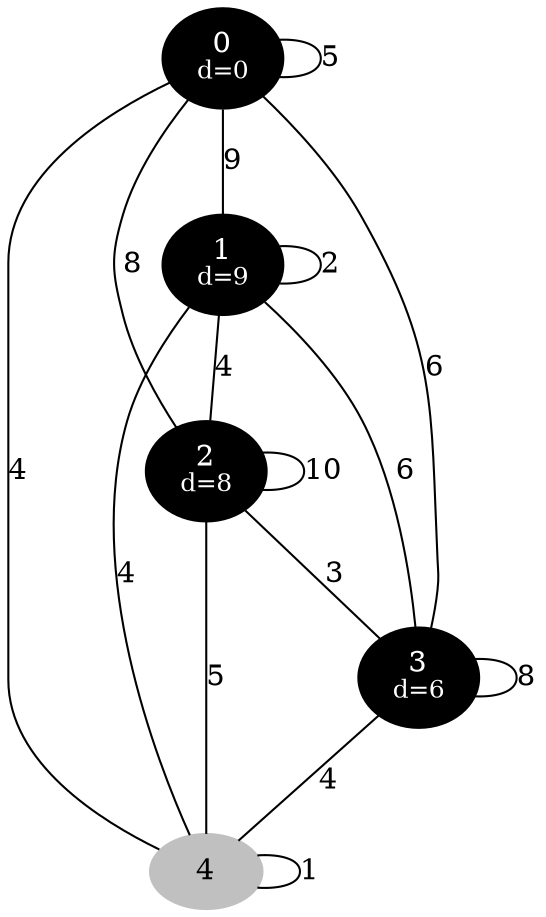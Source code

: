 graph {
0 [label=<0<BR/>
<FONT POINT-SIZE="12">d=0</FONT>>,style=filled,color=BLACK,fontcolor=white];
0 -- 0[label="5",weight="5"];
0 -- 1[label="9",weight="9"];
0 -- 2[label="8",weight="8"];
0 -- 3[label="6",weight="6"];
0 -- 4[label="4",weight="4"];
1 [label=<1<BR/>
<FONT POINT-SIZE="12">d=9</FONT>>,style=filled,color=BLACK,fontcolor=white];
1 -- 1[label="2",weight="2"];
1 -- 2[label="4",weight="4"];
1 -- 3[label="6",weight="6"];
1 -- 4[label="4",weight="4"];
2 [label=<2<BR/>
<FONT POINT-SIZE="12">d=8</FONT>>,style=filled,color=BLACK,fontcolor=white];
2 -- 2[label="10",weight="10"];
2 -- 3[label="3",weight="3"];
2 -- 4[label="5",weight="5"];
3 [label=<3<BR/>
<FONT POINT-SIZE="12">d=6</FONT>>,style=filled,color=BLACK,fontcolor=white];
3 -- 3[label="8",weight="8"];
3 -- 4[label="4",weight="4"];
4 [style=filled,color=grey] ;
4 -- 4[label="1",weight="1"];
}